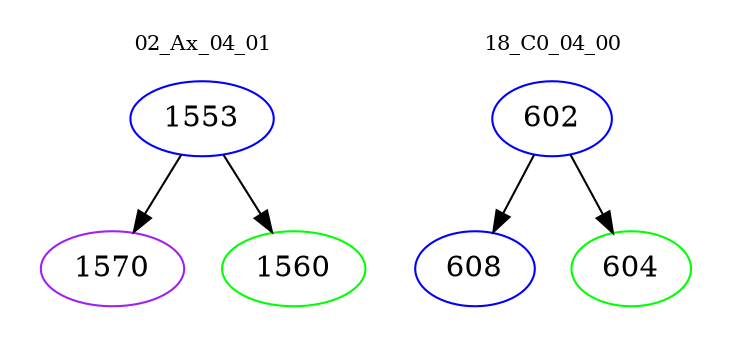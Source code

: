 digraph{
subgraph cluster_0 {
color = white
label = "02_Ax_04_01";
fontsize=10;
T0_1553 [label="1553", color="blue"]
T0_1553 -> T0_1570 [color="black"]
T0_1570 [label="1570", color="purple"]
T0_1553 -> T0_1560 [color="black"]
T0_1560 [label="1560", color="green"]
}
subgraph cluster_1 {
color = white
label = "18_C0_04_00";
fontsize=10;
T1_602 [label="602", color="blue"]
T1_602 -> T1_608 [color="black"]
T1_608 [label="608", color="blue"]
T1_602 -> T1_604 [color="black"]
T1_604 [label="604", color="green"]
}
}
